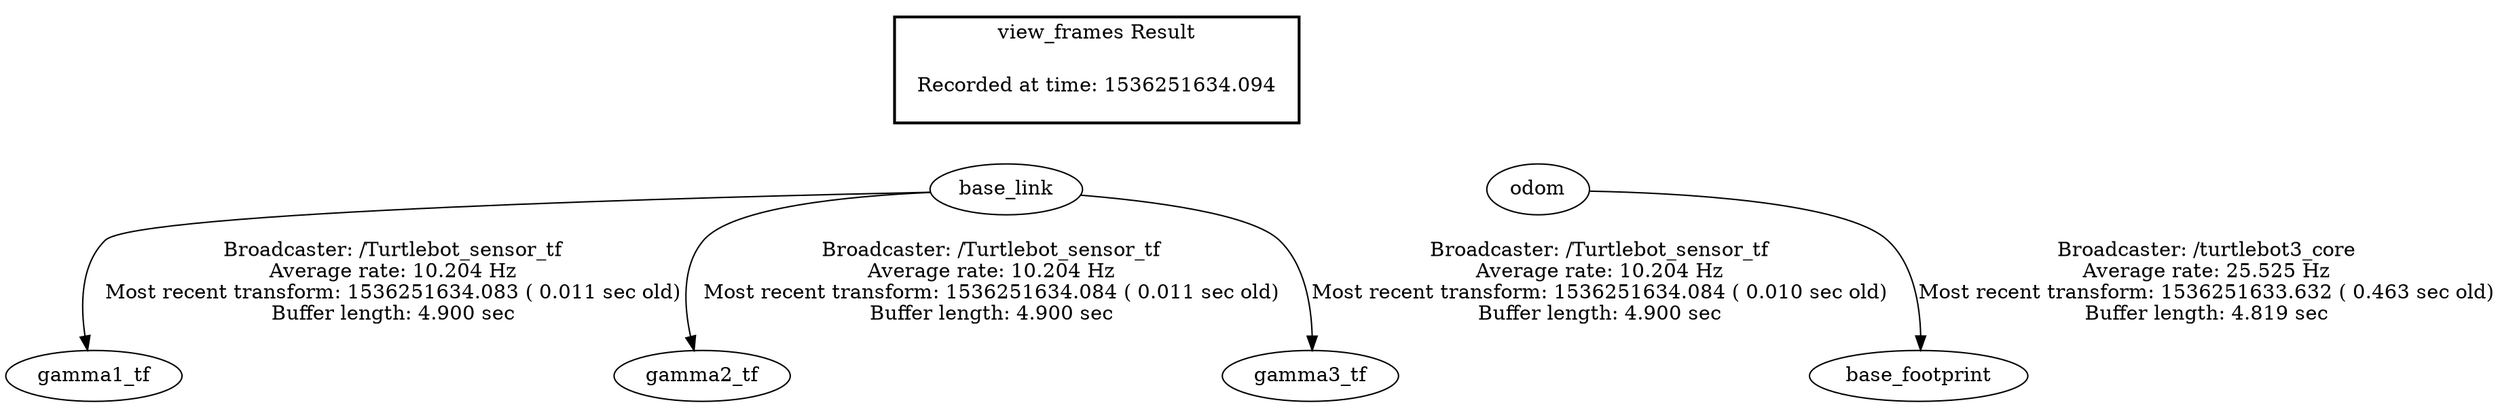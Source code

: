 digraph G {
"base_link" -> "gamma1_tf"[label="Broadcaster: /Turtlebot_sensor_tf\nAverage rate: 10.204 Hz\nMost recent transform: 1536251634.083 ( 0.011 sec old)\nBuffer length: 4.900 sec\n"];
"base_link" -> "gamma2_tf"[label="Broadcaster: /Turtlebot_sensor_tf\nAverage rate: 10.204 Hz\nMost recent transform: 1536251634.084 ( 0.011 sec old)\nBuffer length: 4.900 sec\n"];
"base_link" -> "gamma3_tf"[label="Broadcaster: /Turtlebot_sensor_tf\nAverage rate: 10.204 Hz\nMost recent transform: 1536251634.084 ( 0.010 sec old)\nBuffer length: 4.900 sec\n"];
"odom" -> "base_footprint"[label="Broadcaster: /turtlebot3_core\nAverage rate: 25.525 Hz\nMost recent transform: 1536251633.632 ( 0.463 sec old)\nBuffer length: 4.819 sec\n"];
edge [style=invis];
 subgraph cluster_legend { style=bold; color=black; label ="view_frames Result";
"Recorded at time: 1536251634.094"[ shape=plaintext ] ;
 }->"base_link";
edge [style=invis];
 subgraph cluster_legend { style=bold; color=black; label ="view_frames Result";
"Recorded at time: 1536251634.094"[ shape=plaintext ] ;
 }->"odom";
}